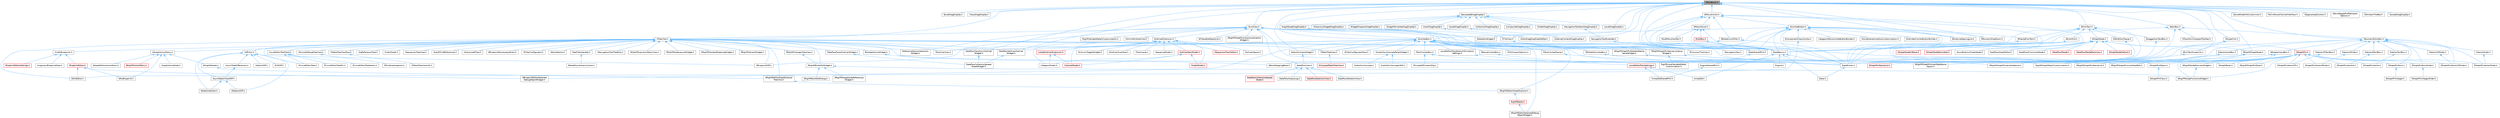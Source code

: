 digraph "STextBlock.h"
{
 // INTERACTIVE_SVG=YES
 // LATEX_PDF_SIZE
  bgcolor="transparent";
  edge [fontname=Helvetica,fontsize=10,labelfontname=Helvetica,labelfontsize=10];
  node [fontname=Helvetica,fontsize=10,shape=box,height=0.2,width=0.4];
  Node1 [id="Node000001",label="STextBlock.h",height=0.2,width=0.4,color="gray40", fillcolor="grey60", style="filled", fontcolor="black",tooltip=" "];
  Node1 -> Node2 [id="edge1_Node000001_Node000002",dir="back",color="steelblue1",style="solid",tooltip=" "];
  Node2 [id="Node000002",label="BoneDragDropOp.h",height=0.2,width=0.4,color="grey40", fillcolor="white", style="filled",URL="$d9/dba/BoneDragDropOp_8h.html",tooltip=" "];
  Node1 -> Node3 [id="edge2_Node000001_Node000003",dir="back",color="steelblue1",style="solid",tooltip=" "];
  Node3 [id="Node000003",label="ClassDragDropOp.h",height=0.2,width=0.4,color="grey40", fillcolor="white", style="filled",URL="$d5/d37/ClassDragDropOp_8h.html",tooltip=" "];
  Node1 -> Node4 [id="edge3_Node000001_Node000004",dir="back",color="steelblue1",style="solid",tooltip=" "];
  Node4 [id="Node000004",label="DataflowTransformOutliner\lWidget.h",height=0.2,width=0.4,color="grey40", fillcolor="white", style="filled",URL="$d8/df9/DataflowTransformOutlinerWidget_8h.html",tooltip=" "];
  Node4 -> Node5 [id="edge4_Node000004_Node000005",dir="back",color="steelblue1",style="solid",tooltip=" "];
  Node5 [id="Node000005",label="DataflowCollectionSpread\lSheetWidget.h",height=0.2,width=0.4,color="grey40", fillcolor="white", style="filled",URL="$da/da3/DataflowCollectionSpreadSheetWidget_8h.html",tooltip=" "];
  Node1 -> Node6 [id="edge5_Node000001_Node000006",dir="back",color="steelblue1",style="solid",tooltip=" "];
  Node6 [id="Node000006",label="DataflowVerticesOutliner\lWidget.h",height=0.2,width=0.4,color="grey40", fillcolor="white", style="filled",URL="$dd/deb/DataflowVerticesOutlinerWidget_8h.html",tooltip=" "];
  Node6 -> Node5 [id="edge6_Node000006_Node000005",dir="back",color="steelblue1",style="solid",tooltip=" "];
  Node1 -> Node7 [id="edge7_Node000001_Node000007",dir="back",color="steelblue1",style="solid",tooltip=" "];
  Node7 [id="Node000007",label="DecoratedDragDropOp.h",height=0.2,width=0.4,color="grey40", fillcolor="white", style="filled",URL="$d6/d6a/DecoratedDragDropOp_8h.html",tooltip=" "];
  Node7 -> Node8 [id="edge8_Node000007_Node000008",dir="back",color="steelblue1",style="solid",tooltip=" "];
  Node8 [id="Node000008",label="ActorDragDropOp.h",height=0.2,width=0.4,color="grey40", fillcolor="white", style="filled",URL="$dd/d1a/ActorDragDropOp_8h.html",tooltip=" "];
  Node8 -> Node9 [id="edge9_Node000008_Node000009",dir="back",color="steelblue1",style="solid",tooltip=" "];
  Node9 [id="Node000009",label="ActorDragDropGraphEdOp.h",height=0.2,width=0.4,color="grey40", fillcolor="white", style="filled",URL="$d0/d9b/ActorDragDropGraphEdOp_8h.html",tooltip=" "];
  Node7 -> Node10 [id="edge10_Node000007_Node000010",dir="back",color="steelblue1",style="solid",tooltip=" "];
  Node10 [id="Node000010",label="AssetDragDropOp.h",height=0.2,width=0.4,color="grey40", fillcolor="white", style="filled",URL="$df/dda/AssetDragDropOp_8h.html",tooltip=" "];
  Node10 -> Node11 [id="edge11_Node000010_Node000011",dir="back",color="steelblue1",style="solid",tooltip=" "];
  Node11 [id="Node000011",label="ExternalContentDragDropOp.h",height=0.2,width=0.4,color="grey40", fillcolor="white", style="filled",URL="$d8/de9/ExternalContentDragDropOp_8h.html",tooltip=" "];
  Node7 -> Node12 [id="edge12_Node000007_Node000012",dir="back",color="steelblue1",style="solid",tooltip=" "];
  Node12 [id="Node000012",label="CollectionDragDropOp.h",height=0.2,width=0.4,color="grey40", fillcolor="white", style="filled",URL="$d6/d23/CollectionDragDropOp_8h.html",tooltip=" "];
  Node7 -> Node13 [id="edge13_Node000007_Node000013",dir="back",color="steelblue1",style="solid",tooltip=" "];
  Node13 [id="Node000013",label="CompositeDragDropOp.h",height=0.2,width=0.4,color="grey40", fillcolor="white", style="filled",URL="$dd/d84/CompositeDragDropOp_8h.html",tooltip=" "];
  Node7 -> Node14 [id="edge14_Node000007_Node000014",dir="back",color="steelblue1",style="solid",tooltip=" "];
  Node14 [id="Node000014",label="FolderDragDropOp.h",height=0.2,width=0.4,color="grey40", fillcolor="white", style="filled",URL="$d9/d22/FolderDragDropOp_8h.html",tooltip=" "];
  Node7 -> Node15 [id="edge15_Node000007_Node000015",dir="back",color="steelblue1",style="solid",tooltip=" "];
  Node15 [id="Node000015",label="GraphNodeDragDropOp.h",height=0.2,width=0.4,color="grey40", fillcolor="white", style="filled",URL="$d3/dbf/GraphNodeDragDropOp_8h.html",tooltip=" "];
  Node15 -> Node16 [id="edge16_Node000015_Node000016",dir="back",color="steelblue1",style="solid",tooltip=" "];
  Node16 [id="Node000016",label="SRigVMEditorGraphExplorer.h",height=0.2,width=0.4,color="grey40", fillcolor="white", style="filled",URL="$db/d11/SRigVMEditorGraphExplorer_8h.html",tooltip=" "];
  Node16 -> Node17 [id="edge17_Node000016_Node000017",dir="back",color="steelblue1",style="solid",tooltip=" "];
  Node17 [id="Node000017",label="RigVMEditor.h",height=0.2,width=0.4,color="red", fillcolor="#FFF0F0", style="filled",URL="$d3/d13/RigVMEditor_8h.html",tooltip=" "];
  Node17 -> Node21 [id="edge18_Node000017_Node000021",dir="back",color="steelblue1",style="solid",tooltip=" "];
  Node21 [id="Node000021",label="SRigVMEditorSelectedDebug\lObjectWidget.h",height=0.2,width=0.4,color="grey40", fillcolor="white", style="filled",URL="$d9/dcd/SRigVMEditorSelectedDebugObjectWidget_8h.html",tooltip=" "];
  Node7 -> Node22 [id="edge19_Node000007_Node000022",dir="back",color="steelblue1",style="solid",tooltip=" "];
  Node22 [id="Node000022",label="HierarchyWidgetDragDropOp.h",height=0.2,width=0.4,color="grey40", fillcolor="white", style="filled",URL="$dd/dee/HierarchyWidgetDragDropOp_8h.html",tooltip=" "];
  Node7 -> Node23 [id="edge20_Node000007_Node000023",dir="back",color="steelblue1",style="solid",tooltip=" "];
  Node23 [id="Node000023",label="LevelDragDropOp.h",height=0.2,width=0.4,color="grey40", fillcolor="white", style="filled",URL="$dc/da5/LevelDragDropOp_8h.html",tooltip=" "];
  Node7 -> Node24 [id="edge21_Node000007_Node000024",dir="back",color="steelblue1",style="solid",tooltip=" "];
  Node24 [id="Node000024",label="NavigationToolItemDragDropOp.h",height=0.2,width=0.4,color="grey40", fillcolor="white", style="filled",URL="$d5/ddf/NavigationToolItemDragDropOp_8h.html",tooltip=" "];
  Node24 -> Node25 [id="edge22_Node000024_Node000025",dir="back",color="steelblue1",style="solid",tooltip=" "];
  Node25 [id="Node000025",label="NavigationToolExtender.h",height=0.2,width=0.4,color="grey40", fillcolor="white", style="filled",URL="$d6/dbe/NavigationToolExtender_8h.html",tooltip=" "];
  Node25 -> Node26 [id="edge23_Node000025_Node000026",dir="back",color="steelblue1",style="solid",tooltip=" "];
  Node26 [id="Node000026",label="INavigationTool.h",height=0.2,width=0.4,color="grey40", fillcolor="white", style="filled",URL="$df/d66/INavigationTool_8h.html",tooltip=" "];
  Node7 -> Node27 [id="edge24_Node000007_Node000027",dir="back",color="steelblue1",style="solid",tooltip=" "];
  Node27 [id="Node000027",label="WidgetPropertyDragDropOp.h",height=0.2,width=0.4,color="grey40", fillcolor="white", style="filled",URL="$dc/d6e/WidgetPropertyDragDropOp_8h.html",tooltip=" "];
  Node7 -> Node28 [id="edge25_Node000007_Node000028",dir="back",color="steelblue1",style="solid",tooltip=" "];
  Node28 [id="Node000028",label="WidgetTemplateDragDropOp.h",height=0.2,width=0.4,color="grey40", fillcolor="white", style="filled",URL="$dc/d8f/WidgetTemplateDragDropOp_8h.html",tooltip=" "];
  Node1 -> Node29 [id="edge26_Node000001_Node000029",dir="back",color="steelblue1",style="solid",tooltip=" "];
  Node29 [id="Node000029",label="GameModeInfoCustomizer.h",height=0.2,width=0.4,color="grey40", fillcolor="white", style="filled",URL="$d5/df3/GameModeInfoCustomizer_8h.html",tooltip=" "];
  Node1 -> Node23 [id="edge27_Node000001_Node000023",dir="back",color="steelblue1",style="solid",tooltip=" "];
  Node1 -> Node30 [id="edge28_Node000001_Node000030",dir="back",color="steelblue1",style="solid",tooltip=" "];
  Node30 [id="Node000030",label="PerlinNoiseChannelInterface.h",height=0.2,width=0.4,color="grey40", fillcolor="white", style="filled",URL="$d5/dc1/PerlinNoiseChannelInterface_8h.html",tooltip=" "];
  Node1 -> Node31 [id="edge29_Node000001_Node000031",dir="back",color="steelblue1",style="solid",tooltip=" "];
  Node31 [id="Node000031",label="SComboBox.h",height=0.2,width=0.4,color="grey40", fillcolor="white", style="filled",URL="$d2/dd5/SComboBox_8h.html",tooltip=" "];
  Node31 -> Node4 [id="edge30_Node000031_Node000004",dir="back",color="steelblue1",style="solid",tooltip=" "];
  Node31 -> Node6 [id="edge31_Node000031_Node000006",dir="back",color="steelblue1",style="solid",tooltip=" "];
  Node31 -> Node32 [id="edge32_Node000031_Node000032",dir="back",color="steelblue1",style="solid",tooltip=" "];
  Node32 [id="Node000032",label="LevelEditorPlayNetworkEmulation\lSettings.h",height=0.2,width=0.4,color="grey40", fillcolor="white", style="filled",URL="$d4/d35/LevelEditorPlayNetworkEmulationSettings_8h.html",tooltip=" "];
  Node32 -> Node33 [id="edge33_Node000032_Node000033",dir="back",color="steelblue1",style="solid",tooltip=" "];
  Node33 [id="Node000033",label="LevelEditorPlaySettings.h",height=0.2,width=0.4,color="red", fillcolor="#FFF0F0", style="filled",URL="$d4/d3b/LevelEditorPlaySettings_8h.html",tooltip=" "];
  Node33 -> Node35 [id="edge34_Node000033_Node000035",dir="back",color="steelblue1",style="solid",tooltip=" "];
  Node35 [id="Node000035",label="UnrealEd.h",height=0.2,width=0.4,color="grey40", fillcolor="white", style="filled",URL="$d2/d5f/UnrealEd_8h.html",tooltip=" "];
  Node33 -> Node36 [id="edge35_Node000033_Node000036",dir="back",color="steelblue1",style="solid",tooltip=" "];
  Node36 [id="Node000036",label="UnrealEdSharedPCH.h",height=0.2,width=0.4,color="grey40", fillcolor="white", style="filled",URL="$d1/de6/UnrealEdSharedPCH_8h.html",tooltip=" "];
  Node31 -> Node37 [id="edge36_Node000031_Node000037",dir="back",color="steelblue1",style="solid",tooltip=" "];
  Node37 [id="Node000037",label="SAudioOscilloscopePanelWidget.h",height=0.2,width=0.4,color="grey40", fillcolor="white", style="filled",URL="$db/d7e/SAudioOscilloscopePanelWidget_8h.html",tooltip=" "];
  Node37 -> Node38 [id="edge37_Node000037_Node000038",dir="back",color="steelblue1",style="solid",tooltip=" "];
  Node38 [id="Node000038",label="AudioOscilloscope.h",height=0.2,width=0.4,color="grey40", fillcolor="white", style="filled",URL="$d5/d81/AudioOscilloscope_8h.html",tooltip=" "];
  Node37 -> Node39 [id="edge38_Node000037_Node000039",dir="back",color="steelblue1",style="solid",tooltip=" "];
  Node39 [id="Node000039",label="AudioOscilloscopeUMG.h",height=0.2,width=0.4,color="grey40", fillcolor="white", style="filled",URL="$df/de7/AudioOscilloscopeUMG_8h.html",tooltip=" "];
  Node31 -> Node40 [id="edge39_Node000031_Node000040",dir="back",color="steelblue1",style="solid",tooltip=" "];
  Node40 [id="Node000040",label="SBlueprintEditorSelected\lDebugObjectWidget.h",height=0.2,width=0.4,color="grey40", fillcolor="white", style="filled",URL="$de/d6c/SBlueprintEditorSelectedDebugObjectWidget_8h.html",tooltip=" "];
  Node31 -> Node41 [id="edge40_Node000031_Node000041",dir="back",color="steelblue1",style="solid",tooltip=" "];
  Node41 [id="Node000041",label="SCSVImportOptions.h",height=0.2,width=0.4,color="grey40", fillcolor="white", style="filled",URL="$d7/dfe/SCSVImportOptions_8h.html",tooltip=" "];
  Node31 -> Node42 [id="edge41_Node000031_Node000042",dir="back",color="steelblue1",style="solid",tooltip=" "];
  Node42 [id="Node000042",label="SEditableComboBox.h",height=0.2,width=0.4,color="grey40", fillcolor="white", style="filled",URL="$d0/d8c/SEditableComboBox_8h.html",tooltip=" "];
  Node42 -> Node43 [id="edge42_Node000042_Node000043",dir="back",color="steelblue1",style="solid",tooltip=" "];
  Node43 [id="Node000043",label="SlateExtras.h",height=0.2,width=0.4,color="grey40", fillcolor="white", style="filled",URL="$d8/dec/SlateExtras_8h.html",tooltip=" "];
  Node43 -> Node44 [id="edge43_Node000043_Node000044",dir="back",color="steelblue1",style="solid",tooltip=" "];
  Node44 [id="Node000044",label="Slate.h",height=0.2,width=0.4,color="grey40", fillcolor="white", style="filled",URL="$d2/dc0/Slate_8h.html",tooltip=" "];
  Node31 -> Node45 [id="edge44_Node000031_Node000045",dir="back",color="steelblue1",style="solid",tooltip=" "];
  Node45 [id="Node000045",label="SFilterConfiguratorRow.h",height=0.2,width=0.4,color="grey40", fillcolor="white", style="filled",URL="$d2/d18/SFilterConfiguratorRow_8h.html",tooltip=" "];
  Node31 -> Node46 [id="edge45_Node000031_Node000046",dir="back",color="steelblue1",style="solid",tooltip=" "];
  Node46 [id="Node000046",label="SNameComboBox.h",height=0.2,width=0.4,color="grey40", fillcolor="white", style="filled",URL="$d8/d4b/SNameComboBox_8h.html",tooltip=" "];
  Node46 -> Node47 [id="edge46_Node000046_Node000047",dir="back",color="steelblue1",style="solid",tooltip=" "];
  Node47 [id="Node000047",label="SGraphPinNameList.h",height=0.2,width=0.4,color="red", fillcolor="#FFF0F0", style="filled",URL="$d4/d09/SGraphPinNameList_8h.html",tooltip=" "];
  Node31 -> Node21 [id="edge47_Node000031_Node000021",dir="back",color="steelblue1",style="solid",tooltip=" "];
  Node31 -> Node49 [id="edge48_Node000031_Node000049",dir="back",color="steelblue1",style="solid",tooltip=" "];
  Node49 [id="Node000049",label="SRigVMGraphPinEditableName\lValueWidget.h",height=0.2,width=0.4,color="grey40", fillcolor="white", style="filled",URL="$da/d0c/SRigVMGraphPinEditableNameValueWidget_8h.html",tooltip=" "];
  Node49 -> Node50 [id="edge49_Node000049_Node000050",dir="back",color="steelblue1",style="solid",tooltip=" "];
  Node50 [id="Node000050",label="SRigVMGraphPinUserDataName\lSpace.h",height=0.2,width=0.4,color="grey40", fillcolor="white", style="filled",URL="$d7/dfd/SRigVMGraphPinUserDataNameSpace_8h.html",tooltip=" "];
  Node49 -> Node51 [id="edge50_Node000049_Node000051",dir="back",color="steelblue1",style="solid",tooltip=" "];
  Node51 [id="Node000051",label="SRigVMGraphPinVariableName.h",height=0.2,width=0.4,color="grey40", fillcolor="white", style="filled",URL="$d0/da1/SRigVMGraphPinVariableName_8h.html",tooltip=" "];
  Node31 -> Node52 [id="edge51_Node000031_Node000052",dir="back",color="steelblue1",style="solid",tooltip=" "];
  Node52 [id="Node000052",label="SRigVMGraphPinNameListValue\lWidget.h",height=0.2,width=0.4,color="grey40", fillcolor="white", style="filled",URL="$dc/dac/SRigVMGraphPinNameListValueWidget_8h.html",tooltip=" "];
  Node52 -> Node19 [id="edge52_Node000052_Node000019",dir="back",color="steelblue1",style="solid",tooltip=" "];
  Node19 [id="Node000019",label="RigVMGraphDetailCustomization.h",height=0.2,width=0.4,color="grey40", fillcolor="white", style="filled",URL="$da/d8c/RigVMGraphDetailCustomization_8h.html",tooltip=" "];
  Node52 -> Node53 [id="edge53_Node000052_Node000053",dir="back",color="steelblue1",style="solid",tooltip=" "];
  Node53 [id="Node000053",label="RigVMLocalVariableDetail\lCustomization.h",height=0.2,width=0.4,color="grey40", fillcolor="white", style="filled",URL="$de/de8/RigVMLocalVariableDetailCustomization_8h.html",tooltip=" "];
  Node52 -> Node54 [id="edge54_Node000052_Node000054",dir="back",color="steelblue1",style="solid",tooltip=" "];
  Node54 [id="Node000054",label="SRigVMGraphPinNameList.h",height=0.2,width=0.4,color="grey40", fillcolor="white", style="filled",URL="$d7/dfc/SRigVMGraphPinNameList_8h.html",tooltip=" "];
  Node31 -> Node55 [id="edge55_Node000031_Node000055",dir="back",color="steelblue1",style="solid",tooltip=" "];
  Node55 [id="Node000055",label="STableTreeView.h",height=0.2,width=0.4,color="grey40", fillcolor="white", style="filled",URL="$dd/d46/STableTreeView_8h.html",tooltip=" "];
  Node55 -> Node56 [id="edge56_Node000055_Node000056",dir="back",color="steelblue1",style="solid",tooltip=" "];
  Node56 [id="Node000056",label="SUntypedTableTreeView.h",height=0.2,width=0.4,color="red", fillcolor="#FFF0F0", style="filled",URL="$da/dc1/SUntypedTableTreeView_8h.html",tooltip=" "];
  Node31 -> Node58 [id="edge57_Node000031_Node000058",dir="back",color="steelblue1",style="solid",tooltip=" "];
  Node58 [id="Node000058",label="STextComboBox.h",height=0.2,width=0.4,color="grey40", fillcolor="white", style="filled",URL="$d6/d14/STextComboBox_8h.html",tooltip=" "];
  Node58 -> Node59 [id="edge58_Node000058_Node000059",dir="back",color="steelblue1",style="solid",tooltip=" "];
  Node59 [id="Node000059",label="SFixupSelfContextDlg.h",height=0.2,width=0.4,color="grey40", fillcolor="white", style="filled",URL="$d5/da4/SFixupSelfContextDlg_8h.html",tooltip=" "];
  Node58 -> Node43 [id="edge59_Node000058_Node000043",dir="back",color="steelblue1",style="solid",tooltip=" "];
  Node31 -> Node60 [id="edge60_Node000031_Node000060",dir="back",color="steelblue1",style="solid",tooltip=" "];
  Node60 [id="Node000060",label="STextComboPopup.h",height=0.2,width=0.4,color="grey40", fillcolor="white", style="filled",URL="$d1/d76/STextComboPopup_8h.html",tooltip=" "];
  Node60 -> Node43 [id="edge61_Node000060_Node000043",dir="back",color="steelblue1",style="solid",tooltip=" "];
  Node31 -> Node61 [id="edge62_Node000031_Node000061",dir="back",color="steelblue1",style="solid",tooltip=" "];
  Node61 [id="Node000061",label="SelectionViewWidget.h",height=0.2,width=0.4,color="grey40", fillcolor="white", style="filled",URL="$dc/db5/SelectionViewWidget_8h.html",tooltip=" "];
  Node61 -> Node62 [id="edge63_Node000061_Node000062",dir="back",color="steelblue1",style="solid",tooltip=" "];
  Node62 [id="Node000062",label="DataflowView.h",height=0.2,width=0.4,color="grey40", fillcolor="white", style="filled",URL="$d4/d2e/DataflowView_8h.html",tooltip=" "];
  Node62 -> Node63 [id="edge64_Node000062_Node000063",dir="back",color="steelblue1",style="solid",tooltip=" "];
  Node63 [id="Node000063",label="DataflowCollectionSpread\lSheet.h",height=0.2,width=0.4,color="red", fillcolor="#FFF0F0", style="filled",URL="$da/da7/DataflowCollectionSpreadSheet_8h.html",tooltip=" "];
  Node62 -> Node65 [id="edge65_Node000062_Node000065",dir="back",color="steelblue1",style="solid",tooltip=" "];
  Node65 [id="Node000065",label="DataflowOutputLog.h",height=0.2,width=0.4,color="grey40", fillcolor="white", style="filled",URL="$df/d1e/DataflowOutputLog_8h.html",tooltip=" "];
  Node62 -> Node66 [id="edge66_Node000062_Node000066",dir="back",color="steelblue1",style="solid",tooltip=" "];
  Node66 [id="Node000066",label="DataflowSelectionView.h",height=0.2,width=0.4,color="red", fillcolor="#FFF0F0", style="filled",URL="$d6/d34/DataflowSelectionView_8h.html",tooltip=" "];
  Node62 -> Node67 [id="edge67_Node000062_Node000067",dir="back",color="steelblue1",style="solid",tooltip=" "];
  Node67 [id="Node000067",label="DataflowSkeletonView.h",height=0.2,width=0.4,color="grey40", fillcolor="white", style="filled",URL="$d7/df7/DataflowSkeletonView_8h.html",tooltip=" "];
  Node31 -> Node68 [id="edge68_Node000031_Node000068",dir="back",color="steelblue1",style="solid",tooltip=" "];
  Node68 [id="Node000068",label="SlateBasics.h",height=0.2,width=0.4,color="grey40", fillcolor="white", style="filled",URL="$da/d2f/SlateBasics_8h.html",tooltip=" "];
  Node68 -> Node69 [id="edge69_Node000068_Node000069",dir="back",color="steelblue1",style="solid",tooltip=" "];
  Node69 [id="Node000069",label="Engine.h",height=0.2,width=0.4,color="grey40", fillcolor="white", style="filled",URL="$d1/d34/Public_2Engine_8h.html",tooltip=" "];
  Node68 -> Node44 [id="edge70_Node000068_Node000044",dir="back",color="steelblue1",style="solid",tooltip=" "];
  Node68 -> Node43 [id="edge71_Node000068_Node000043",dir="back",color="steelblue1",style="solid",tooltip=" "];
  Node68 -> Node35 [id="edge72_Node000068_Node000035",dir="back",color="steelblue1",style="solid",tooltip=" "];
  Node31 -> Node43 [id="edge73_Node000031_Node000043",dir="back",color="steelblue1",style="solid",tooltip=" "];
  Node31 -> Node70 [id="edge74_Node000031_Node000070",dir="back",color="steelblue1",style="solid",tooltip=" "];
  Node70 [id="Node000070",label="SlateSharedPCH.h",height=0.2,width=0.4,color="grey40", fillcolor="white", style="filled",URL="$d1/dfc/SlateSharedPCH_8h.html",tooltip=" "];
  Node70 -> Node71 [id="edge75_Node000070_Node000071",dir="back",color="steelblue1",style="solid",tooltip=" "];
  Node71 [id="Node000071",label="EngineSharedPCH.h",height=0.2,width=0.4,color="grey40", fillcolor="white", style="filled",URL="$dc/dbb/EngineSharedPCH_8h.html",tooltip=" "];
  Node71 -> Node36 [id="edge76_Node000071_Node000036",dir="back",color="steelblue1",style="solid",tooltip=" "];
  Node1 -> Node72 [id="edge77_Node000001_Node000072",dir="back",color="steelblue1",style="solid",tooltip=" "];
  Node72 [id="Node000072",label="SErrorText.h",height=0.2,width=0.4,color="grey40", fillcolor="white", style="filled",URL="$d7/d9a/SErrorText_8h.html",tooltip=" "];
  Node72 -> Node73 [id="edge78_Node000072_Node000073",dir="back",color="steelblue1",style="solid",tooltip=" "];
  Node73 [id="Node000073",label="SErrorHint.h",height=0.2,width=0.4,color="grey40", fillcolor="white", style="filled",URL="$d9/d4d/SErrorHint_8h.html",tooltip=" "];
  Node73 -> Node68 [id="edge79_Node000073_Node000068",dir="back",color="steelblue1",style="solid",tooltip=" "];
  Node73 -> Node43 [id="edge80_Node000073_Node000043",dir="back",color="steelblue1",style="solid",tooltip=" "];
  Node72 -> Node74 [id="edge81_Node000072_Node000074",dir="back",color="steelblue1",style="solid",tooltip=" "];
  Node74 [id="Node000074",label="SGraphNode.h",height=0.2,width=0.4,color="grey40", fillcolor="white", style="filled",URL="$d2/d30/SGraphNode_8h.html",tooltip=" "];
  Node74 -> Node75 [id="edge82_Node000074_Node000075",dir="back",color="steelblue1",style="solid",tooltip=" "];
  Node75 [id="Node000075",label="DataflowGraphEditor.h",height=0.2,width=0.4,color="grey40", fillcolor="white", style="filled",URL="$d4/dfa/DataflowGraphEditor_8h.html",tooltip=" "];
  Node74 -> Node76 [id="edge83_Node000074_Node000076",dir="back",color="steelblue1",style="solid",tooltip=" "];
  Node76 [id="Node000076",label="DataflowSCommentNode.h",height=0.2,width=0.4,color="grey40", fillcolor="white", style="filled",URL="$de/dd7/DataflowSCommentNode_8h.html",tooltip=" "];
  Node74 -> Node77 [id="edge84_Node000074_Node000077",dir="back",color="steelblue1",style="solid",tooltip=" "];
  Node77 [id="Node000077",label="DataflowSNode.h",height=0.2,width=0.4,color="red", fillcolor="#FFF0F0", style="filled",URL="$d8/d5a/DataflowSNode_8h.html",tooltip=" "];
  Node74 -> Node79 [id="edge85_Node000074_Node000079",dir="back",color="steelblue1",style="solid",tooltip=" "];
  Node79 [id="Node000079",label="DataflowSNodeFactories.h",height=0.2,width=0.4,color="red", fillcolor="#FFF0F0", style="filled",URL="$dc/d28/DataflowSNodeFactories_8h.html",tooltip=" "];
  Node74 -> Node80 [id="edge86_Node000074_Node000080",dir="back",color="steelblue1",style="solid",tooltip=" "];
  Node80 [id="Node000080",label="SGraphNodeDefault.h",height=0.2,width=0.4,color="red", fillcolor="#FFF0F0", style="filled",URL="$de/daa/SGraphNodeDefault_8h.html",tooltip=" "];
  Node74 -> Node83 [id="edge87_Node000074_Node000083",dir="back",color="steelblue1",style="solid",tooltip=" "];
  Node83 [id="Node000083",label="SGraphNodeK2Base.h",height=0.2,width=0.4,color="red", fillcolor="#FFF0F0", style="filled",URL="$de/d4a/SGraphNodeK2Base_8h.html",tooltip=" "];
  Node74 -> Node88 [id="edge88_Node000074_Node000088",dir="back",color="steelblue1",style="solid",tooltip=" "];
  Node88 [id="Node000088",label="SGraphNodeResizable.h",height=0.2,width=0.4,color="red", fillcolor="#FFF0F0", style="filled",URL="$da/d09/SGraphNodeResizable_8h.html",tooltip=" "];
  Node74 -> Node92 [id="edge89_Node000074_Node000092",dir="back",color="steelblue1",style="solid",tooltip=" "];
  Node92 [id="Node000092",label="SGraphPanel.h",height=0.2,width=0.4,color="grey40", fillcolor="white", style="filled",URL="$d2/dcf/SGraphPanel_8h.html",tooltip=" "];
  Node74 -> Node93 [id="edge90_Node000074_Node000093",dir="back",color="steelblue1",style="solid",tooltip=" "];
  Node93 [id="Node000093",label="SGraphPin.h",height=0.2,width=0.4,color="red", fillcolor="#FFF0F0", style="filled",URL="$d1/dd1/SGraphPin_8h.html",tooltip=" "];
  Node93 -> Node19 [id="edge91_Node000093_Node000019",dir="back",color="steelblue1",style="solid",tooltip=" "];
  Node93 -> Node92 [id="edge92_Node000093_Node000092",dir="back",color="steelblue1",style="solid",tooltip=" "];
  Node93 -> Node47 [id="edge93_Node000093_Node000047",dir="back",color="steelblue1",style="solid",tooltip=" "];
  Node93 -> Node105 [id="edge94_Node000093_Node000105",dir="back",color="steelblue1",style="solid",tooltip=" "];
  Node105 [id="Node000105",label="SGraphPinNum.h",height=0.2,width=0.4,color="grey40", fillcolor="white", style="filled",URL="$d7/da4/SGraphPinNum_8h.html",tooltip=" "];
  Node105 -> Node106 [id="edge95_Node000105_Node000106",dir="back",color="steelblue1",style="solid",tooltip=" "];
  Node106 [id="Node000106",label="SGraphPinInteger.h",height=0.2,width=0.4,color="grey40", fillcolor="white", style="filled",URL="$df/d54/SGraphPinInteger_8h.html",tooltip=" "];
  Node93 -> Node107 [id="edge96_Node000093_Node000107",dir="back",color="steelblue1",style="solid",tooltip=" "];
  Node107 [id="Node000107",label="SGraphPinNumSlider.h",height=0.2,width=0.4,color="grey40", fillcolor="white", style="filled",URL="$d5/d00/SGraphPinNumSlider_8h.html",tooltip=" "];
  Node107 -> Node108 [id="edge97_Node000107_Node000108",dir="back",color="steelblue1",style="solid",tooltip=" "];
  Node108 [id="Node000108",label="SGraphPinIntegerSlider.h",height=0.2,width=0.4,color="grey40", fillcolor="white", style="filled",URL="$da/d60/SGraphPinIntegerSlider_8h.html",tooltip=" "];
  Node93 -> Node109 [id="edge98_Node000093_Node000109",dir="back",color="steelblue1",style="solid",tooltip=" "];
  Node109 [id="Node000109",label="SGraphPinObject.h",height=0.2,width=0.4,color="grey40", fillcolor="white", style="filled",URL="$da/dd6/SGraphPinObject_8h.html",tooltip=" "];
  Node109 -> Node110 [id="edge99_Node000109_Node000110",dir="back",color="steelblue1",style="solid",tooltip=" "];
  Node110 [id="Node000110",label="SGraphPinClass.h",height=0.2,width=0.4,color="grey40", fillcolor="white", style="filled",URL="$df/d8d/SGraphPinClass_8h.html",tooltip=" "];
  Node93 -> Node113 [id="edge100_Node000093_Node000113",dir="back",color="steelblue1",style="solid",tooltip=" "];
  Node113 [id="Node000113",label="SGraphPinVector.h",height=0.2,width=0.4,color="grey40", fillcolor="white", style="filled",URL="$d8/de7/SGraphPinVector_8h.html",tooltip=" "];
  Node93 -> Node114 [id="edge101_Node000093_Node000114",dir="back",color="steelblue1",style="solid",tooltip=" "];
  Node114 [id="Node000114",label="SGraphPinVector2D.h",height=0.2,width=0.4,color="grey40", fillcolor="white", style="filled",URL="$d7/d67/SGraphPinVector2D_8h.html",tooltip=" "];
  Node93 -> Node115 [id="edge102_Node000093_Node000115",dir="back",color="steelblue1",style="solid",tooltip=" "];
  Node115 [id="Node000115",label="SGraphPinVector2DSlider.h",height=0.2,width=0.4,color="grey40", fillcolor="white", style="filled",URL="$d7/d05/SGraphPinVector2DSlider_8h.html",tooltip=" "];
  Node93 -> Node116 [id="edge103_Node000093_Node000116",dir="back",color="steelblue1",style="solid",tooltip=" "];
  Node116 [id="Node000116",label="SGraphPinVector4.h",height=0.2,width=0.4,color="grey40", fillcolor="white", style="filled",URL="$d4/d94/SGraphPinVector4_8h.html",tooltip=" "];
  Node93 -> Node117 [id="edge104_Node000093_Node000117",dir="back",color="steelblue1",style="solid",tooltip=" "];
  Node117 [id="Node000117",label="SGraphPinVector4Slider.h",height=0.2,width=0.4,color="grey40", fillcolor="white", style="filled",URL="$d9/db8/SGraphPinVector4Slider_8h.html",tooltip=" "];
  Node93 -> Node118 [id="edge105_Node000093_Node000118",dir="back",color="steelblue1",style="solid",tooltip=" "];
  Node118 [id="Node000118",label="SGraphPinVectorSlider.h",height=0.2,width=0.4,color="grey40", fillcolor="white", style="filled",URL="$dc/d38/SGraphPinVectorSlider_8h.html",tooltip=" "];
  Node93 -> Node54 [id="edge106_Node000093_Node000054",dir="back",color="steelblue1",style="solid",tooltip=" "];
  Node93 -> Node123 [id="edge107_Node000093_Node000123",dir="back",color="steelblue1",style="solid",tooltip=" "];
  Node123 [id="Node000123",label="SRigVMGraphPinQuat.h",height=0.2,width=0.4,color="grey40", fillcolor="white", style="filled",URL="$de/dda/SRigVMGraphPinQuat_8h.html",tooltip=" "];
  Node93 -> Node50 [id="edge108_Node000093_Node000050",dir="back",color="steelblue1",style="solid",tooltip=" "];
  Node93 -> Node124 [id="edge109_Node000093_Node000124",dir="back",color="steelblue1",style="solid",tooltip=" "];
  Node124 [id="Node000124",label="SRigVMGraphPinUserDataPath.h",height=0.2,width=0.4,color="grey40", fillcolor="white", style="filled",URL="$d5/d31/SRigVMGraphPinUserDataPath_8h.html",tooltip=" "];
  Node93 -> Node51 [id="edge110_Node000093_Node000051",dir="back",color="steelblue1",style="solid",tooltip=" "];
  Node93 -> Node126 [id="edge111_Node000093_Node000126",dir="back",color="steelblue1",style="solid",tooltip=" "];
  Node126 [id="Node000126",label="SRigVMSwapFunctionsWidget.h",height=0.2,width=0.4,color="grey40", fillcolor="white", style="filled",URL="$d0/da2/SRigVMSwapFunctionsWidget_8h.html",tooltip=" "];
  Node74 -> Node127 [id="edge112_Node000074_Node000127",dir="back",color="steelblue1",style="solid",tooltip=" "];
  Node127 [id="Node000127",label="SRigVMGraphNode.h",height=0.2,width=0.4,color="grey40", fillcolor="white", style="filled",URL="$d0/d1e/SRigVMGraphNode_8h.html",tooltip=" "];
  Node127 -> Node19 [id="edge113_Node000127_Node000019",dir="back",color="steelblue1",style="solid",tooltip=" "];
  Node127 -> Node128 [id="edge114_Node000127_Node000128",dir="back",color="steelblue1",style="solid",tooltip=" "];
  Node128 [id="Node000128",label="SRigVMNodePreviewWidget.h",height=0.2,width=0.4,color="grey40", fillcolor="white", style="filled",URL="$d5/d72/SRigVMNodePreviewWidget_8h.html",tooltip=" "];
  Node128 -> Node126 [id="edge115_Node000128_Node000126",dir="back",color="steelblue1",style="solid",tooltip=" "];
  Node127 -> Node126 [id="edge116_Node000127_Node000126",dir="back",color="steelblue1",style="solid",tooltip=" "];
  Node74 -> Node129 [id="edge117_Node000074_Node000129",dir="back",color="steelblue1",style="solid",tooltip=" "];
  Node129 [id="Node000129",label="SoundSubmixGraphNode.h",height=0.2,width=0.4,color="grey40", fillcolor="white", style="filled",URL="$d5/d09/SoundSubmixGraphNode_8h.html",tooltip=" "];
  Node72 -> Node130 [id="edge118_Node000072_Node000130",dir="back",color="steelblue1",style="solid",tooltip=" "];
  Node130 [id="Node000130",label="SPopUpErrorText.h",height=0.2,width=0.4,color="grey40", fillcolor="white", style="filled",URL="$d7/d15/SPopUpErrorText_8h.html",tooltip=" "];
  Node130 -> Node68 [id="edge119_Node000130_Node000068",dir="back",color="steelblue1",style="solid",tooltip=" "];
  Node130 -> Node43 [id="edge120_Node000130_Node000043",dir="back",color="steelblue1",style="solid",tooltip=" "];
  Node72 -> Node131 [id="edge121_Node000072_Node000131",dir="back",color="steelblue1",style="solid",tooltip=" "];
  Node131 [id="Node000131",label="SSuggestionTextBox.h",height=0.2,width=0.4,color="grey40", fillcolor="white", style="filled",URL="$d1/df9/SSuggestionTextBox_8h.html",tooltip=" "];
  Node131 -> Node43 [id="edge122_Node000131_Node000043",dir="back",color="steelblue1",style="solid",tooltip=" "];
  Node72 -> Node132 [id="edge123_Node000072_Node000132",dir="back",color="steelblue1",style="solid",tooltip=" "];
  Node132 [id="Node000132",label="STextEntryPopup.h",height=0.2,width=0.4,color="grey40", fillcolor="white", style="filled",URL="$d6/d4f/STextEntryPopup_8h.html",tooltip=" "];
  Node132 -> Node43 [id="edge124_Node000132_Node000043",dir="back",color="steelblue1",style="solid",tooltip=" "];
  Node72 -> Node68 [id="edge125_Node000072_Node000068",dir="back",color="steelblue1",style="solid",tooltip=" "];
  Node72 -> Node43 [id="edge126_Node000072_Node000043",dir="back",color="steelblue1",style="solid",tooltip=" "];
  Node72 -> Node70 [id="edge127_Node000072_Node000070",dir="back",color="steelblue1",style="solid",tooltip=" "];
  Node1 -> Node133 [id="edge128_Node000001_Node000133",dir="back",color="steelblue1",style="solid",tooltip=" "];
  Node133 [id="Node000133",label="SGridLineSpacingList.h",height=0.2,width=0.4,color="grey40", fillcolor="white", style="filled",URL="$db/d48/SGridLineSpacingList_8h.html",tooltip=" "];
  Node1 -> Node134 [id="edge129_Node000001_Node000134",dir="back",color="steelblue1",style="solid",tooltip=" "];
  Node134 [id="Node000134",label="SHyperlink.h",height=0.2,width=0.4,color="grey40", fillcolor="white", style="filled",URL="$d3/d8c/SHyperlink_8h.html",tooltip=" "];
  Node134 -> Node135 [id="edge130_Node000134_Node000135",dir="back",color="steelblue1",style="solid",tooltip=" "];
  Node135 [id="Node000135",label="SRichTextHyperlink.h",height=0.2,width=0.4,color="grey40", fillcolor="white", style="filled",URL="$da/d06/SRichTextHyperlink_8h.html",tooltip=" "];
  Node135 -> Node43 [id="edge131_Node000135_Node000043",dir="back",color="steelblue1",style="solid",tooltip=" "];
  Node134 -> Node43 [id="edge132_Node000134_Node000043",dir="back",color="steelblue1",style="solid",tooltip=" "];
  Node1 -> Node136 [id="edge133_Node000001_Node000136",dir="back",color="steelblue1",style="solid",tooltip=" "];
  Node136 [id="Node000136",label="SListView.h",height=0.2,width=0.4,color="grey40", fillcolor="white", style="filled",URL="$db/db5/SListView_8h.html",tooltip=" "];
  Node136 -> Node62 [id="edge134_Node000136_Node000062",dir="back",color="steelblue1",style="solid",tooltip=" "];
  Node136 -> Node137 [id="edge135_Node000136_Node000137",dir="back",color="steelblue1",style="solid",tooltip=" "];
  Node137 [id="Node000137",label="IOutlinerExtension.h",height=0.2,width=0.4,color="grey40", fillcolor="white", style="filled",URL="$db/d1a/IOutlinerExtension_8h.html",tooltip=" "];
  Node137 -> Node138 [id="edge136_Node000137_Node000138",dir="back",color="steelblue1",style="solid",tooltip=" "];
  Node138 [id="Node000138",label="CategoryModel.h",height=0.2,width=0.4,color="grey40", fillcolor="white", style="filled",URL="$db/dfe/CategoryModel_8h.html",tooltip=" "];
  Node137 -> Node139 [id="edge137_Node000137_Node000139",dir="back",color="steelblue1",style="solid",tooltip=" "];
  Node139 [id="Node000139",label="ChannelModel.h",height=0.2,width=0.4,color="red", fillcolor="#FFF0F0", style="filled",URL="$de/d30/ChannelModel_8h.html",tooltip=" "];
  Node137 -> Node141 [id="edge138_Node000137_Node000141",dir="back",color="steelblue1",style="solid",tooltip=" "];
  Node141 [id="Node000141",label="FolderModel.h",height=0.2,width=0.4,color="red", fillcolor="#FFF0F0", style="filled",URL="$d4/d1d/FolderModel_8h.html",tooltip=" "];
  Node137 -> Node143 [id="edge139_Node000137_Node000143",dir="back",color="steelblue1",style="solid",tooltip=" "];
  Node143 [id="Node000143",label="ISequencerTrackEditor.h",height=0.2,width=0.4,color="red", fillcolor="#FFF0F0", style="filled",URL="$df/dca/ISequencerTrackEditor_8h.html",tooltip=" "];
  Node137 -> Node174 [id="edge140_Node000137_Node000174",dir="back",color="steelblue1",style="solid",tooltip=" "];
  Node174 [id="Node000174",label="LinkedOutlinerExtension.h",height=0.2,width=0.4,color="red", fillcolor="#FFF0F0", style="filled",URL="$da/d0f/LinkedOutlinerExtension_8h.html",tooltip=" "];
  Node174 -> Node138 [id="edge141_Node000174_Node000138",dir="back",color="steelblue1",style="solid",tooltip=" "];
  Node174 -> Node139 [id="edge142_Node000174_Node000139",dir="back",color="steelblue1",style="solid",tooltip=" "];
  Node137 -> Node188 [id="edge143_Node000137_Node000188",dir="back",color="steelblue1",style="solid",tooltip=" "];
  Node188 [id="Node000188",label="OutlinerItemModel.h",height=0.2,width=0.4,color="red", fillcolor="#FFF0F0", style="filled",URL="$da/dbf/OutlinerItemModel_8h.html",tooltip=" "];
  Node188 -> Node138 [id="edge144_Node000188_Node000138",dir="back",color="steelblue1",style="solid",tooltip=" "];
  Node188 -> Node139 [id="edge145_Node000188_Node000139",dir="back",color="steelblue1",style="solid",tooltip=" "];
  Node188 -> Node141 [id="edge146_Node000188_Node000141",dir="back",color="steelblue1",style="solid",tooltip=" "];
  Node137 -> Node190 [id="edge147_Node000137_Node000190",dir="back",color="steelblue1",style="solid",tooltip=" "];
  Node190 [id="Node000190",label="OutlinerSpacer.h",height=0.2,width=0.4,color="grey40", fillcolor="white", style="filled",URL="$dd/d3e/OutlinerSpacer_8h.html",tooltip=" "];
  Node137 -> Node191 [id="edge148_Node000137_Node000191",dir="back",color="steelblue1",style="solid",tooltip=" "];
  Node191 [id="Node000191",label="SColumnToggleWidget.h",height=0.2,width=0.4,color="grey40", fillcolor="white", style="filled",URL="$de/d8d/SColumnToggleWidget_8h.html",tooltip=" "];
  Node137 -> Node192 [id="edge149_Node000137_Node000192",dir="back",color="steelblue1",style="solid",tooltip=" "];
  Node192 [id="Node000192",label="SOutlinerView.h",height=0.2,width=0.4,color="grey40", fillcolor="white", style="filled",URL="$d5/de1/SOutlinerView_8h.html",tooltip=" "];
  Node137 -> Node193 [id="edge150_Node000137_Node000193",dir="back",color="steelblue1",style="solid",tooltip=" "];
  Node193 [id="Node000193",label="SOutlinerViewRow.h",height=0.2,width=0.4,color="grey40", fillcolor="white", style="filled",URL="$db/de3/SOutlinerViewRow_8h.html",tooltip=" "];
  Node137 -> Node194 [id="edge151_Node000137_Node000194",dir="back",color="steelblue1",style="solid",tooltip=" "];
  Node194 [id="Node000194",label="STrackLane.h",height=0.2,width=0.4,color="grey40", fillcolor="white", style="filled",URL="$d2/d8f/STrackLane_8h.html",tooltip=" "];
  Node137 -> Node195 [id="edge152_Node000137_Node000195",dir="back",color="steelblue1",style="solid",tooltip=" "];
  Node195 [id="Node000195",label="SequenceModel.h",height=0.2,width=0.4,color="grey40", fillcolor="white", style="filled",URL="$d4/d28/SequenceModel_8h.html",tooltip=" "];
  Node136 -> Node196 [id="edge153_Node000136_Node000196",dir="back",color="steelblue1",style="solid",tooltip=" "];
  Node196 [id="Node000196",label="ReferenceSectionSelection\lWidget.h",height=0.2,width=0.4,color="grey40", fillcolor="white", style="filled",URL="$db/d75/ReferenceSectionSelectionWidget_8h.html",tooltip=" "];
  Node136 -> Node197 [id="edge154_Node000136_Node000197",dir="back",color="steelblue1",style="solid",tooltip=" "];
  Node197 [id="Node000197",label="RigVMVariableDetailCustomization.h",height=0.2,width=0.4,color="grey40", fillcolor="white", style="filled",URL="$d3/d24/RigVMVariableDetailCustomization_8h.html",tooltip=" "];
  Node136 -> Node198 [id="edge155_Node000136_Node000198",dir="back",color="steelblue1",style="solid",tooltip=" "];
  Node198 [id="Node000198",label="SAnimAttributeView.h",height=0.2,width=0.4,color="grey40", fillcolor="white", style="filled",URL="$df/d42/SAnimAttributeView_8h.html",tooltip=" "];
  Node136 -> Node199 [id="edge156_Node000136_Node000199",dir="back",color="steelblue1",style="solid",tooltip=" "];
  Node199 [id="Node000199",label="SBlueprintDiff.h",height=0.2,width=0.4,color="grey40", fillcolor="white", style="filled",URL="$de/d6d/SBlueprintDiff_8h.html",tooltip=" "];
  Node136 -> Node31 [id="edge157_Node000136_Node000031",dir="back",color="steelblue1",style="solid",tooltip=" "];
  Node136 -> Node200 [id="edge158_Node000136_Node000200",dir="back",color="steelblue1",style="solid",tooltip=" "];
  Node200 [id="Node000200",label="SFilterableObjectList.h",height=0.2,width=0.4,color="grey40", fillcolor="white", style="filled",URL="$dc/de4/SFilterableObjectList_8h.html",tooltip=" "];
  Node136 -> Node201 [id="edge159_Node000136_Node000201",dir="back",color="steelblue1",style="solid",tooltip=" "];
  Node201 [id="Node000201",label="SRigVMGraphFunctionLocalization\lWidget.h",height=0.2,width=0.4,color="grey40", fillcolor="white", style="filled",URL="$dd/d59/SRigVMGraphFunctionLocalizationWidget_8h.html",tooltip=" "];
  Node136 -> Node49 [id="edge160_Node000136_Node000049",dir="back",color="steelblue1",style="solid",tooltip=" "];
  Node136 -> Node52 [id="edge161_Node000136_Node000052",dir="back",color="steelblue1",style="solid",tooltip=" "];
  Node136 -> Node202 [id="edge162_Node000136_Node000202",dir="back",color="steelblue1",style="solid",tooltip=" "];
  Node202 [id="Node000202",label="SSkeletonWidget.h",height=0.2,width=0.4,color="grey40", fillcolor="white", style="filled",URL="$dd/da7/SSkeletonWidget_8h.html",tooltip=" "];
  Node136 -> Node203 [id="edge163_Node000136_Node000203",dir="back",color="steelblue1",style="solid",tooltip=" "];
  Node203 [id="Node000203",label="STileView.h",height=0.2,width=0.4,color="grey40", fillcolor="white", style="filled",URL="$da/dd5/STileView_8h.html",tooltip=" "];
  Node203 -> Node204 [id="edge164_Node000203_Node000204",dir="back",color="steelblue1",style="solid",tooltip=" "];
  Node204 [id="Node000204",label="SCommonTileView.h",height=0.2,width=0.4,color="grey40", fillcolor="white", style="filled",URL="$de/d0c/SCommonTileView_8h.html",tooltip=" "];
  Node203 -> Node68 [id="edge165_Node000203_Node000068",dir="back",color="steelblue1",style="solid",tooltip=" "];
  Node203 -> Node43 [id="edge166_Node000203_Node000043",dir="back",color="steelblue1",style="solid",tooltip=" "];
  Node136 -> Node205 [id="edge167_Node000136_Node000205",dir="back",color="steelblue1",style="solid",tooltip=" "];
  Node205 [id="Node000205",label="STreeView.h",height=0.2,width=0.4,color="grey40", fillcolor="white", style="filled",URL="$de/dea/STreeView_8h.html",tooltip=" "];
  Node205 -> Node206 [id="edge168_Node000205_Node000206",dir="back",color="steelblue1",style="solid",tooltip=" "];
  Node206 [id="Node000206",label="BoneSelectionWidget.h",height=0.2,width=0.4,color="grey40", fillcolor="white", style="filled",URL="$d4/dd3/BoneSelectionWidget_8h.html",tooltip=" "];
  Node206 -> Node207 [id="edge169_Node000206_Node000207",dir="back",color="steelblue1",style="solid",tooltip=" "];
  Node207 [id="Node000207",label="SBoneMappingBase.h",height=0.2,width=0.4,color="grey40", fillcolor="white", style="filled",URL="$d7/d49/SBoneMappingBase_8h.html",tooltip=" "];
  Node205 -> Node208 [id="edge170_Node000205_Node000208",dir="back",color="steelblue1",style="solid",tooltip=" "];
  Node208 [id="Node000208",label="CurveEditorTreeTraits.h",height=0.2,width=0.4,color="grey40", fillcolor="white", style="filled",URL="$d4/d4a/CurveEditorTreeTraits_8h.html",tooltip=" "];
  Node208 -> Node209 [id="edge171_Node000208_Node000209",dir="back",color="steelblue1",style="solid",tooltip=" "];
  Node209 [id="Node000209",label="SCurveEditorTree.h",height=0.2,width=0.4,color="grey40", fillcolor="white", style="filled",URL="$da/da4/SCurveEditorTree_8h.html",tooltip=" "];
  Node208 -> Node210 [id="edge172_Node000208_Node000210",dir="back",color="steelblue1",style="solid",tooltip=" "];
  Node210 [id="Node000210",label="SCurveEditorTreePin.h",height=0.2,width=0.4,color="grey40", fillcolor="white", style="filled",URL="$db/d44/SCurveEditorTreePin_8h.html",tooltip=" "];
  Node208 -> Node211 [id="edge173_Node000208_Node000211",dir="back",color="steelblue1",style="solid",tooltip=" "];
  Node211 [id="Node000211",label="SCurveEditorTreeSelect.h",height=0.2,width=0.4,color="grey40", fillcolor="white", style="filled",URL="$d9/d58/SCurveEditorTreeSelect_8h.html",tooltip=" "];
  Node205 -> Node212 [id="edge174_Node000205_Node000212",dir="back",color="steelblue1",style="solid",tooltip=" "];
  Node212 [id="Node000212",label="DataflowFacesOutlinerWidget.h",height=0.2,width=0.4,color="grey40", fillcolor="white", style="filled",URL="$d1/d1c/DataflowFacesOutlinerWidget_8h.html",tooltip=" "];
  Node212 -> Node5 [id="edge175_Node000212_Node000005",dir="back",color="steelblue1",style="solid",tooltip=" "];
  Node205 -> Node4 [id="edge176_Node000205_Node000004",dir="back",color="steelblue1",style="solid",tooltip=" "];
  Node205 -> Node6 [id="edge177_Node000205_Node000006",dir="back",color="steelblue1",style="solid",tooltip=" "];
  Node205 -> Node213 [id="edge178_Node000205_Node000213",dir="back",color="steelblue1",style="solid",tooltip=" "];
  Node213 [id="Node000213",label="DiffUtils.h",height=0.2,width=0.4,color="grey40", fillcolor="white", style="filled",URL="$d4/d91/DiffUtils_8h.html",tooltip=" "];
  Node213 -> Node214 [id="edge179_Node000213_Node000214",dir="back",color="steelblue1",style="solid",tooltip=" "];
  Node214 [id="Node000214",label="AsyncDetailViewDiff.h",height=0.2,width=0.4,color="grey40", fillcolor="white", style="filled",URL="$dc/d54/AsyncDetailViewDiff_8h.html",tooltip=" "];
  Node214 -> Node215 [id="edge180_Node000214_Node000215",dir="back",color="steelblue1",style="solid",tooltip=" "];
  Node215 [id="Node000215",label="SDetailsDiff.h",height=0.2,width=0.4,color="grey40", fillcolor="white", style="filled",URL="$da/d09/SDetailsDiff_8h.html",tooltip=" "];
  Node214 -> Node216 [id="edge181_Node000214_Node000216",dir="back",color="steelblue1",style="solid",tooltip=" "];
  Node216 [id="Node000216",label="SDetailsSplitter.h",height=0.2,width=0.4,color="grey40", fillcolor="white", style="filled",URL="$d5/de5/SDetailsSplitter_8h.html",tooltip=" "];
  Node213 -> Node217 [id="edge182_Node000213_Node000217",dir="back",color="steelblue1",style="solid",tooltip=" "];
  Node217 [id="Node000217",label="AsyncTreeDifferences.h",height=0.2,width=0.4,color="grey40", fillcolor="white", style="filled",URL="$dd/d63/AsyncTreeDifferences_8h.html",tooltip=" "];
  Node217 -> Node214 [id="edge183_Node000217_Node000214",dir="back",color="steelblue1",style="solid",tooltip=" "];
  Node213 -> Node218 [id="edge184_Node000213_Node000218",dir="back",color="steelblue1",style="solid",tooltip=" "];
  Node218 [id="Node000218",label="DetailsDiff.h",height=0.2,width=0.4,color="grey40", fillcolor="white", style="filled",URL="$de/dfc/DetailsDiff_8h.html",tooltip=" "];
  Node213 -> Node199 [id="edge185_Node000213_Node000199",dir="back",color="steelblue1",style="solid",tooltip=" "];
  Node213 -> Node219 [id="edge186_Node000213_Node000219",dir="back",color="steelblue1",style="solid",tooltip=" "];
  Node219 [id="Node000219",label="SCSDiff.h",height=0.2,width=0.4,color="grey40", fillcolor="white", style="filled",URL="$da/dc5/SCSDiff_8h.html",tooltip=" "];
  Node213 -> Node215 [id="edge187_Node000213_Node000215",dir="back",color="steelblue1",style="solid",tooltip=" "];
  Node213 -> Node216 [id="edge188_Node000213_Node000216",dir="back",color="steelblue1",style="solid",tooltip=" "];
  Node205 -> Node220 [id="edge189_Node000205_Node000220",dir="back",color="steelblue1",style="solid",tooltip=" "];
  Node220 [id="Node000220",label="DlgReferenceTree.h",height=0.2,width=0.4,color="grey40", fillcolor="white", style="filled",URL="$db/dd3/DlgReferenceTree_8h.html",tooltip=" "];
  Node205 -> Node221 [id="edge190_Node000205_Node000221",dir="back",color="steelblue1",style="solid",tooltip=" "];
  Node221 [id="Node000221",label="FindInBlueprints.h",height=0.2,width=0.4,color="grey40", fillcolor="white", style="filled",URL="$d0/d27/FindInBlueprints_8h.html",tooltip=" "];
  Node221 -> Node222 [id="edge191_Node000221_Node000222",dir="back",color="steelblue1",style="solid",tooltip=" "];
  Node222 [id="Node000222",label="BlueprintEditor.h",height=0.2,width=0.4,color="red", fillcolor="#FFF0F0", style="filled",URL="$df/d7d/BlueprintEditor_8h.html",tooltip=" "];
  Node222 -> Node40 [id="edge192_Node000222_Node000040",dir="back",color="steelblue1",style="solid",tooltip=" "];
  Node222 -> Node229 [id="edge193_Node000222_Node000229",dir="back",color="steelblue1",style="solid",tooltip=" "];
  Node229 [id="Node000229",label="SMyBlueprint.h",height=0.2,width=0.4,color="grey40", fillcolor="white", style="filled",URL="$d3/d34/SMyBlueprint_8h.html",tooltip=" "];
  Node222 -> Node230 [id="edge194_Node000222_Node000230",dir="back",color="steelblue1",style="solid",tooltip=" "];
  Node230 [id="Node000230",label="SSCSEditor.h",height=0.2,width=0.4,color="grey40", fillcolor="white", style="filled",URL="$d0/d2e/SSCSEditor_8h.html",tooltip=" "];
  Node221 -> Node233 [id="edge195_Node000221_Node000233",dir="back",color="steelblue1",style="solid",tooltip=" "];
  Node233 [id="Node000233",label="BlueprintEditorSettings.h",height=0.2,width=0.4,color="red", fillcolor="#FFF0F0", style="filled",URL="$d4/dbc/BlueprintEditorSettings_8h.html",tooltip=" "];
  Node221 -> Node235 [id="edge196_Node000221_Node000235",dir="back",color="steelblue1",style="solid",tooltip=" "];
  Node235 [id="Node000235",label="ImaginaryBlueprintData.h",height=0.2,width=0.4,color="grey40", fillcolor="white", style="filled",URL="$d9/d16/ImaginaryBlueprintData_8h.html",tooltip=" "];
  Node205 -> Node236 [id="edge197_Node000205_Node000236",dir="back",color="steelblue1",style="solid",tooltip=" "];
  Node236 [id="Node000236",label="FindInGraph.h",height=0.2,width=0.4,color="grey40", fillcolor="white", style="filled",URL="$de/d36/FindInGraph_8h.html",tooltip=" "];
  Node205 -> Node237 [id="edge198_Node000205_Node000237",dir="back",color="steelblue1",style="solid",tooltip=" "];
  Node237 [id="Node000237",label="ISequencerTreeView.h",height=0.2,width=0.4,color="grey40", fillcolor="white", style="filled",URL="$df/db6/ISequencerTreeView_8h.html",tooltip=" "];
  Node205 -> Node196 [id="edge199_Node000205_Node000196",dir="back",color="steelblue1",style="solid",tooltip=" "];
  Node205 -> Node238 [id="edge200_Node000205_Node000238",dir="back",color="steelblue1",style="solid",tooltip=" "];
  Node238 [id="Node000238",label="RigVMFindReferences.h",height=0.2,width=0.4,color="grey40", fillcolor="white", style="filled",URL="$df/da2/RigVMFindReferences_8h.html",tooltip=" "];
  Node205 -> Node239 [id="edge201_Node000205_Node000239",dir="back",color="steelblue1",style="solid",tooltip=" "];
  Node239 [id="Node000239",label="SAdvancedFilter.h",height=0.2,width=0.4,color="grey40", fillcolor="white", style="filled",URL="$d1/d68/SAdvancedFilter_8h.html",tooltip=" "];
  Node205 -> Node199 [id="edge202_Node000205_Node000199",dir="back",color="steelblue1",style="solid",tooltip=" "];
  Node205 -> Node240 [id="edge203_Node000205_Node000240",dir="back",color="steelblue1",style="solid",tooltip=" "];
  Node240 [id="Node000240",label="SBlueprintNamespaceEntry.h",height=0.2,width=0.4,color="grey40", fillcolor="white", style="filled",URL="$d4/d22/SBlueprintNamespaceEntry_8h.html",tooltip=" "];
  Node205 -> Node209 [id="edge204_Node000205_Node000209",dir="back",color="steelblue1",style="solid",tooltip=" "];
  Node205 -> Node241 [id="edge205_Node000205_Node000241",dir="back",color="steelblue1",style="solid",tooltip=" "];
  Node241 [id="Node000241",label="SFilterConfigurator.h",height=0.2,width=0.4,color="grey40", fillcolor="white", style="filled",URL="$d8/d8e/SFilterConfigurator_8h.html",tooltip=" "];
  Node205 -> Node242 [id="edge206_Node000205_Node000242",dir="back",color="steelblue1",style="solid",tooltip=" "];
  Node242 [id="Node000242",label="SGraphActionMenu.h",height=0.2,width=0.4,color="grey40", fillcolor="white", style="filled",URL="$d0/d9a/SGraphActionMenu_8h.html",tooltip=" "];
  Node242 -> Node243 [id="edge207_Node000242_Node000243",dir="back",color="steelblue1",style="solid",tooltip=" "];
  Node243 [id="Node000243",label="GraphActionNode.h",height=0.2,width=0.4,color="grey40", fillcolor="white", style="filled",URL="$dc/d7a/GraphActionNode_8h.html",tooltip=" "];
  Node242 -> Node244 [id="edge208_Node000242_Node000244",dir="back",color="steelblue1",style="solid",tooltip=" "];
  Node244 [id="Node000244",label="SGraphEditorActionMenu.h",height=0.2,width=0.4,color="grey40", fillcolor="white", style="filled",URL="$dd/d8d/SGraphEditorActionMenu_8h.html",tooltip=" "];
  Node242 -> Node245 [id="edge209_Node000242_Node000245",dir="back",color="steelblue1",style="solid",tooltip=" "];
  Node245 [id="Node000245",label="SGraphPalette.h",height=0.2,width=0.4,color="grey40", fillcolor="white", style="filled",URL="$d5/dd1/SGraphPalette_8h.html",tooltip=" "];
  Node245 -> Node246 [id="edge210_Node000245_Node000246",dir="back",color="steelblue1",style="solid",tooltip=" "];
  Node246 [id="Node000246",label="SRigVMEditorGraphExplorer\lTreeView.h",height=0.2,width=0.4,color="grey40", fillcolor="white", style="filled",URL="$d8/d43/SRigVMEditorGraphExplorerTreeView_8h.html",tooltip=" "];
  Node246 -> Node16 [id="edge211_Node000246_Node000016",dir="back",color="steelblue1",style="solid",tooltip=" "];
  Node242 -> Node229 [id="edge212_Node000242_Node000229",dir="back",color="steelblue1",style="solid",tooltip=" "];
  Node242 -> Node247 [id="edge213_Node000242_Node000247",dir="back",color="steelblue1",style="solid",tooltip=" "];
  Node247 [id="Node000247",label="SRigVMActionMenu.h",height=0.2,width=0.4,color="red", fillcolor="#FFF0F0", style="filled",URL="$d1/de8/SRigVMActionMenu_8h.html",tooltip=" "];
  Node205 -> Node248 [id="edge214_Node000205_Node000248",dir="back",color="steelblue1",style="solid",tooltip=" "];
  Node248 [id="Node000248",label="SKeySelector.h",height=0.2,width=0.4,color="grey40", fillcolor="white", style="filled",URL="$de/d62/SKeySelector_8h.html",tooltip=" "];
  Node205 -> Node249 [id="edge215_Node000205_Node000249",dir="back",color="steelblue1",style="solid",tooltip=" "];
  Node249 [id="Node000249",label="SKismetDebugTreeView.h",height=0.2,width=0.4,color="grey40", fillcolor="white", style="filled",URL="$dc/df5/SKismetDebugTreeView_8h.html",tooltip=" "];
  Node249 -> Node250 [id="edge216_Node000249_Node000250",dir="back",color="steelblue1",style="solid",tooltip=" "];
  Node250 [id="Node000250",label="SPinValueInspector.h",height=0.2,width=0.4,color="grey40", fillcolor="white", style="filled",URL="$d6/d85/SPinValueInspector_8h.html",tooltip=" "];
  Node205 -> Node251 [id="edge217_Node000205_Node000251",dir="back",color="steelblue1",style="solid",tooltip=" "];
  Node251 [id="Node000251",label="SNavigationToolTreeRow.h",height=0.2,width=0.4,color="grey40", fillcolor="white", style="filled",URL="$de/d20/SNavigationToolTreeRow_8h.html",tooltip=" "];
  Node205 -> Node192 [id="edge218_Node000205_Node000192",dir="back",color="steelblue1",style="solid",tooltip=" "];
  Node205 -> Node252 [id="edge219_Node000205_Node000252",dir="back",color="steelblue1",style="solid",tooltip=" "];
  Node252 [id="Node000252",label="SRigVMBulkEditWidget.h",height=0.2,width=0.4,color="grey40", fillcolor="white", style="filled",URL="$d7/dab/SRigVMBulkEditWidget_8h.html",tooltip=" "];
  Node252 -> Node253 [id="edge220_Node000252_Node000253",dir="back",color="steelblue1",style="solid",tooltip=" "];
  Node253 [id="Node000253",label="SRigVMBulkEditDialog.h",height=0.2,width=0.4,color="grey40", fillcolor="white", style="filled",URL="$dd/d89/SRigVMBulkEditDialog_8h.html",tooltip=" "];
  Node252 -> Node254 [id="edge221_Node000252_Node000254",dir="back",color="steelblue1",style="solid",tooltip=" "];
  Node254 [id="Node000254",label="SRigVMSwapAssetReferences\lWidget.h",height=0.2,width=0.4,color="grey40", fillcolor="white", style="filled",URL="$db/d3f/SRigVMSwapAssetReferencesWidget_8h.html",tooltip=" "];
  Node252 -> Node126 [id="edge222_Node000252_Node000126",dir="back",color="steelblue1",style="solid",tooltip=" "];
  Node205 -> Node255 [id="edge223_Node000205_Node000255",dir="back",color="steelblue1",style="solid",tooltip=" "];
  Node255 [id="Node000255",label="SRigVMChangesTreeView.h",height=0.2,width=0.4,color="grey40", fillcolor="white", style="filled",URL="$dd/d83/SRigVMChangesTreeView_8h.html",tooltip=" "];
  Node255 -> Node252 [id="edge224_Node000255_Node000252",dir="back",color="steelblue1",style="solid",tooltip=" "];
  Node205 -> Node246 [id="edge225_Node000205_Node000246",dir="back",color="steelblue1",style="solid",tooltip=" "];
  Node205 -> Node256 [id="edge226_Node000205_Node000256",dir="back",color="steelblue1",style="solid",tooltip=" "];
  Node256 [id="Node000256",label="SRigVMExecutionStackView.h",height=0.2,width=0.4,color="grey40", fillcolor="white", style="filled",URL="$d9/d2b/SRigVMExecutionStackView_8h.html",tooltip=" "];
  Node205 -> Node257 [id="edge227_Node000205_Node000257",dir="back",color="steelblue1",style="solid",tooltip=" "];
  Node257 [id="Node000257",label="SRigVMNodeLayoutWidget.h",height=0.2,width=0.4,color="grey40", fillcolor="white", style="filled",URL="$dc/da9/SRigVMNodeLayoutWidget_8h.html",tooltip=" "];
  Node205 -> Node258 [id="edge228_Node000205_Node000258",dir="back",color="steelblue1",style="solid",tooltip=" "];
  Node258 [id="Node000258",label="SRigVMVariableMappingWidget.h",height=0.2,width=0.4,color="grey40", fillcolor="white", style="filled",URL="$d0/ddc/SRigVMVariableMappingWidget_8h.html",tooltip=" "];
  Node205 -> Node259 [id="edge229_Node000205_Node000259",dir="back",color="steelblue1",style="solid",tooltip=" "];
  Node259 [id="Node000259",label="SRigVMVariantWidget.h",height=0.2,width=0.4,color="grey40", fillcolor="white", style="filled",URL="$d5/d61/SRigVMVariantWidget_8h.html",tooltip=" "];
  Node205 -> Node230 [id="edge230_Node000205_Node000230",dir="back",color="steelblue1",style="solid",tooltip=" "];
  Node205 -> Node55 [id="edge231_Node000205_Node000055",dir="back",color="steelblue1",style="solid",tooltip=" "];
  Node205 -> Node260 [id="edge232_Node000205_Node000260",dir="back",color="steelblue1",style="solid",tooltip=" "];
  Node260 [id="Node000260",label="STableTreeViewRow.h",height=0.2,width=0.4,color="grey40", fillcolor="white", style="filled",URL="$d9/dcd/STableTreeViewRow_8h.html",tooltip=" "];
  Node260 -> Node261 [id="edge233_Node000260_Node000261",dir="back",color="steelblue1",style="solid",tooltip=" "];
  Node261 [id="Node000261",label="STableTreeViewCell.h",height=0.2,width=0.4,color="grey40", fillcolor="white", style="filled",URL="$d0/d9c/STableTreeViewCell_8h.html",tooltip=" "];
  Node205 -> Node68 [id="edge234_Node000205_Node000068",dir="back",color="steelblue1",style="solid",tooltip=" "];
  Node205 -> Node43 [id="edge235_Node000205_Node000043",dir="back",color="steelblue1",style="solid",tooltip=" "];
  Node205 -> Node70 [id="edge236_Node000205_Node000070",dir="back",color="steelblue1",style="solid",tooltip=" "];
  Node205 -> Node262 [id="edge237_Node000205_Node000262",dir="back",color="steelblue1",style="solid",tooltip=" "];
  Node262 [id="Node000262",label="TreeFilterHandler.h",height=0.2,width=0.4,color="grey40", fillcolor="white", style="filled",URL="$db/df8/TreeFilterHandler_8h.html",tooltip=" "];
  Node262 -> Node263 [id="edge238_Node000262_Node000263",dir="back",color="steelblue1",style="solid",tooltip=" "];
  Node263 [id="Node000263",label="SReadOnlyHierarchyView.h",height=0.2,width=0.4,color="grey40", fillcolor="white", style="filled",URL="$d8/d27/SReadOnlyHierarchyView_8h.html",tooltip=" "];
  Node136 -> Node68 [id="edge239_Node000136_Node000068",dir="back",color="steelblue1",style="solid",tooltip=" "];
  Node136 -> Node43 [id="edge240_Node000136_Node000043",dir="back",color="steelblue1",style="solid",tooltip=" "];
  Node136 -> Node70 [id="edge241_Node000136_Node000070",dir="back",color="steelblue1",style="solid",tooltip=" "];
  Node1 -> Node264 [id="edge242_Node000001_Node000264",dir="back",color="steelblue1",style="solid",tooltip=" "];
  Node264 [id="Node000264",label="SMenuAnchor.h",height=0.2,width=0.4,color="grey40", fillcolor="white", style="filled",URL="$d3/d52/SMenuAnchor_8h.html",tooltip=" "];
  Node264 -> Node265 [id="edge243_Node000264_Node000265",dir="back",color="steelblue1",style="solid",tooltip=" "];
  Node265 [id="Node000265",label="SBreadcrumbTrail.h",height=0.2,width=0.4,color="grey40", fillcolor="white", style="filled",URL="$d4/de2/SBreadcrumbTrail_8h.html",tooltip=" "];
  Node265 -> Node55 [id="edge244_Node000265_Node000055",dir="back",color="steelblue1",style="solid",tooltip=" "];
  Node265 -> Node43 [id="edge245_Node000265_Node000043",dir="back",color="steelblue1",style="solid",tooltip=" "];
  Node264 -> Node266 [id="edge246_Node000264_Node000266",dir="back",color="steelblue1",style="solid",tooltip=" "];
  Node266 [id="Node000266",label="SComboButton.h",height=0.2,width=0.4,color="grey40", fillcolor="white", style="filled",URL="$dc/d43/SComboButton_8h.html",tooltip=" "];
  Node266 -> Node267 [id="edge247_Node000266_Node000267",dir="back",color="steelblue1",style="solid",tooltip=" "];
  Node267 [id="Node000267",label="CategoryMenuComboButtonBuilder.h",height=0.2,width=0.4,color="grey40", fillcolor="white", style="filled",URL="$df/d7b/CategoryMenuComboButtonBuilder_8h.html",tooltip=" "];
  Node266 -> Node268 [id="edge248_Node000266_Node000268",dir="back",color="steelblue1",style="solid",tooltip=" "];
  Node268 [id="Node000268",label="MovieSceneConditionCustomization.h",height=0.2,width=0.4,color="grey40", fillcolor="white", style="filled",URL="$db/d7d/MovieSceneConditionCustomization_8h.html",tooltip=" "];
  Node266 -> Node269 [id="edge249_Node000266_Node000269",dir="back",color="steelblue1",style="solid",tooltip=" "];
  Node269 [id="Node000269",label="OverridesComboButtonBuilder.h",height=0.2,width=0.4,color="grey40", fillcolor="white", style="filled",URL="$d5/dac/OverridesComboButtonBuilder_8h.html",tooltip=" "];
  Node266 -> Node207 [id="edge250_Node000266_Node000207",dir="back",color="steelblue1",style="solid",tooltip=" "];
  Node266 -> Node31 [id="edge251_Node000266_Node000031",dir="back",color="steelblue1",style="solid",tooltip=" "];
  Node266 -> Node270 [id="edge252_Node000266_Node000270",dir="back",color="steelblue1",style="solid",tooltip=" "];
  Node270 [id="Node000270",label="SComponentClassCombo.h",height=0.2,width=0.4,color="grey40", fillcolor="white", style="filled",URL="$dc/df2/SComponentClassCombo_8h.html",tooltip=" "];
  Node270 -> Node230 [id="edge253_Node000270_Node000230",dir="back",color="steelblue1",style="solid",tooltip=" "];
  Node266 -> Node133 [id="edge254_Node000266_Node000133",dir="back",color="steelblue1",style="solid",tooltip=" "];
  Node266 -> Node271 [id="edge255_Node000266_Node000271",dir="back",color="steelblue1",style="solid",tooltip=" "];
  Node271 [id="Node000271",label="SNumericDropDown.h",height=0.2,width=0.4,color="grey40", fillcolor="white", style="filled",URL="$d3/d12/SNumericDropDown_8h.html",tooltip=" "];
  Node266 -> Node130 [id="edge256_Node000266_Node000130",dir="back",color="steelblue1",style="solid",tooltip=" "];
  Node266 -> Node49 [id="edge257_Node000266_Node000049",dir="back",color="steelblue1",style="solid",tooltip=" "];
  Node266 -> Node52 [id="edge258_Node000266_Node000052",dir="back",color="steelblue1",style="solid",tooltip=" "];
  Node266 -> Node68 [id="edge259_Node000266_Node000068",dir="back",color="steelblue1",style="solid",tooltip=" "];
  Node266 -> Node43 [id="edge260_Node000266_Node000043",dir="back",color="steelblue1",style="solid",tooltip=" "];
  Node266 -> Node70 [id="edge261_Node000266_Node000070",dir="back",color="steelblue1",style="solid",tooltip=" "];
  Node264 -> Node109 [id="edge262_Node000264_Node000109",dir="back",color="steelblue1",style="solid",tooltip=" "];
  Node264 -> Node272 [id="edge263_Node000264_Node000272",dir="back",color="steelblue1",style="solid",tooltip=" "];
  Node272 [id="Node000272",label="SMenuOwner.h",height=0.2,width=0.4,color="grey40", fillcolor="white", style="filled",URL="$d8/d11/SMenuOwner_8h.html",tooltip=" "];
  Node272 -> Node273 [id="edge264_Node000272_Node000273",dir="back",color="steelblue1",style="solid",tooltip=" "];
  Node273 [id="Node000273",label="MultiBox.h",height=0.2,width=0.4,color="red", fillcolor="#FFF0F0", style="filled",URL="$d5/d73/MultiBox_8h.html",tooltip=" "];
  Node273 -> Node68 [id="edge265_Node000273_Node000068",dir="back",color="steelblue1",style="solid",tooltip=" "];
  Node273 -> Node43 [id="edge266_Node000273_Node000043",dir="back",color="steelblue1",style="solid",tooltip=" "];
  Node272 -> Node293 [id="edge267_Node000272_Node000293",dir="back",color="steelblue1",style="solid",tooltip=" "];
  Node293 [id="Node000293",label="SSubMenuHandler.h",height=0.2,width=0.4,color="grey40", fillcolor="white", style="filled",URL="$da/d03/SSubMenuHandler_8h.html",tooltip=" "];
  Node272 -> Node68 [id="edge268_Node000272_Node000068",dir="back",color="steelblue1",style="solid",tooltip=" "];
  Node272 -> Node43 [id="edge269_Node000272_Node000043",dir="back",color="steelblue1",style="solid",tooltip=" "];
  Node264 -> Node124 [id="edge270_Node000264_Node000124",dir="back",color="steelblue1",style="solid",tooltip=" "];
  Node264 -> Node68 [id="edge271_Node000264_Node000068",dir="back",color="steelblue1",style="solid",tooltip=" "];
  Node264 -> Node43 [id="edge272_Node000264_Node000043",dir="back",color="steelblue1",style="solid",tooltip=" "];
  Node264 -> Node70 [id="edge273_Node000264_Node000070",dir="back",color="steelblue1",style="solid",tooltip=" "];
  Node1 -> Node271 [id="edge274_Node000001_Node000271",dir="back",color="steelblue1",style="solid",tooltip=" "];
  Node1 -> Node294 [id="edge275_Node000001_Node000294",dir="back",color="steelblue1",style="solid",tooltip=" "];
  Node294 [id="Node000294",label="SNumericEntryBox.h",height=0.2,width=0.4,color="grey40", fillcolor="white", style="filled",URL="$d8/d1a/SNumericEntryBox_8h.html",tooltip=" "];
  Node294 -> Node105 [id="edge276_Node000294_Node000105",dir="back",color="steelblue1",style="solid",tooltip=" "];
  Node294 -> Node107 [id="edge277_Node000294_Node000107",dir="back",color="steelblue1",style="solid",tooltip=" "];
  Node294 -> Node115 [id="edge278_Node000294_Node000115",dir="back",color="steelblue1",style="solid",tooltip=" "];
  Node294 -> Node118 [id="edge279_Node000294_Node000118",dir="back",color="steelblue1",style="solid",tooltip=" "];
  Node294 -> Node295 [id="edge280_Node000294_Node000295",dir="back",color="steelblue1",style="solid",tooltip=" "];
  Node295 [id="Node000295",label="SRotatorInputBox.h",height=0.2,width=0.4,color="grey40", fillcolor="white", style="filled",URL="$de/dd2/SRotatorInputBox_8h.html",tooltip=" "];
  Node295 -> Node123 [id="edge281_Node000295_Node000123",dir="back",color="steelblue1",style="solid",tooltip=" "];
  Node295 -> Node43 [id="edge282_Node000295_Node000043",dir="back",color="steelblue1",style="solid",tooltip=" "];
  Node294 -> Node296 [id="edge283_Node000294_Node000296",dir="back",color="steelblue1",style="solid",tooltip=" "];
  Node296 [id="Node000296",label="SVector2DSlider.h",height=0.2,width=0.4,color="grey40", fillcolor="white", style="filled",URL="$de/d67/SVector2DSlider_8h.html",tooltip=" "];
  Node296 -> Node115 [id="edge284_Node000296_Node000115",dir="back",color="steelblue1",style="solid",tooltip=" "];
  Node294 -> Node297 [id="edge285_Node000294_Node000297",dir="back",color="steelblue1",style="solid",tooltip=" "];
  Node297 [id="Node000297",label="SVector2DTextBox.h",height=0.2,width=0.4,color="grey40", fillcolor="white", style="filled",URL="$d6/d71/SVector2DTextBox_8h.html",tooltip=" "];
  Node297 -> Node114 [id="edge286_Node000297_Node000114",dir="back",color="steelblue1",style="solid",tooltip=" "];
  Node294 -> Node298 [id="edge287_Node000294_Node000298",dir="back",color="steelblue1",style="solid",tooltip=" "];
  Node298 [id="Node000298",label="SVector4Slider.h",height=0.2,width=0.4,color="grey40", fillcolor="white", style="filled",URL="$d4/dec/SVector4Slider_8h.html",tooltip=" "];
  Node298 -> Node117 [id="edge288_Node000298_Node000117",dir="back",color="steelblue1",style="solid",tooltip=" "];
  Node294 -> Node299 [id="edge289_Node000294_Node000299",dir="back",color="steelblue1",style="solid",tooltip=" "];
  Node299 [id="Node000299",label="SVector4TextBox.h",height=0.2,width=0.4,color="grey40", fillcolor="white", style="filled",URL="$dd/da4/SVector4TextBox_8h.html",tooltip=" "];
  Node299 -> Node116 [id="edge290_Node000299_Node000116",dir="back",color="steelblue1",style="solid",tooltip=" "];
  Node294 -> Node300 [id="edge291_Node000294_Node000300",dir="back",color="steelblue1",style="solid",tooltip=" "];
  Node300 [id="Node000300",label="SVectorInputBox.h",height=0.2,width=0.4,color="grey40", fillcolor="white", style="filled",URL="$df/d44/SVectorInputBox_8h.html",tooltip=" "];
  Node300 -> Node43 [id="edge292_Node000300_Node000043",dir="back",color="steelblue1",style="solid",tooltip=" "];
  Node294 -> Node301 [id="edge293_Node000294_Node000301",dir="back",color="steelblue1",style="solid",tooltip=" "];
  Node301 [id="Node000301",label="SVectorSlider.h",height=0.2,width=0.4,color="grey40", fillcolor="white", style="filled",URL="$d2/db5/SVectorSlider_8h.html",tooltip=" "];
  Node301 -> Node118 [id="edge294_Node000301_Node000118",dir="back",color="steelblue1",style="solid",tooltip=" "];
  Node294 -> Node302 [id="edge295_Node000294_Node000302",dir="back",color="steelblue1",style="solid",tooltip=" "];
  Node302 [id="Node000302",label="SVectorTextBox.h",height=0.2,width=0.4,color="grey40", fillcolor="white", style="filled",URL="$df/db8/SVectorTextBox_8h.html",tooltip=" "];
  Node302 -> Node113 [id="edge296_Node000302_Node000113",dir="back",color="steelblue1",style="solid",tooltip=" "];
  Node294 -> Node43 [id="edge297_Node000294_Node000043",dir="back",color="steelblue1",style="solid",tooltip=" "];
  Node1 -> Node127 [id="edge298_Node000001_Node000127",dir="back",color="steelblue1",style="solid",tooltip=" "];
  Node1 -> Node303 [id="edge299_Node000001_Node000303",dir="back",color="steelblue1",style="solid",tooltip=" "];
  Node303 [id="Node000303",label="SSegmentedControl.h",height=0.2,width=0.4,color="grey40", fillcolor="white", style="filled",URL="$d3/d4f/SSegmentedControl_8h.html",tooltip=" "];
  Node1 -> Node202 [id="edge300_Node000001_Node000202",dir="back",color="steelblue1",style="solid",tooltip=" "];
  Node1 -> Node304 [id="edge301_Node000001_Node000304",dir="back",color="steelblue1",style="solid",tooltip=" "];
  Node304 [id="Node000304",label="SSkinWeightProfileImport\lOptions.h",height=0.2,width=0.4,color="grey40", fillcolor="white", style="filled",URL="$d9/d21/SSkinWeightProfileImportOptions_8h.html",tooltip=" "];
  Node1 -> Node305 [id="edge302_Node000001_Node000305",dir="back",color="steelblue1",style="solid",tooltip=" "];
  Node305 [id="Node000305",label="SSpinBox.h",height=0.2,width=0.4,color="grey40", fillcolor="white", style="filled",URL="$d5/da5/SSpinBox_8h.html",tooltip=" "];
  Node305 -> Node294 [id="edge303_Node000305_Node000294",dir="back",color="steelblue1",style="solid",tooltip=" "];
  Node305 -> Node306 [id="edge304_Node000305_Node000306",dir="back",color="steelblue1",style="solid",tooltip=" "];
  Node306 [id="Node000306",label="STransformViewportToolbar.h",height=0.2,width=0.4,color="grey40", fillcolor="white", style="filled",URL="$d8/da8/STransformViewportToolbar_8h.html",tooltip=" "];
  Node305 -> Node68 [id="edge305_Node000305_Node000068",dir="back",color="steelblue1",style="solid",tooltip=" "];
  Node305 -> Node43 [id="edge306_Node000305_Node000043",dir="back",color="steelblue1",style="solid",tooltip=" "];
  Node1 -> Node203 [id="edge307_Node000001_Node000203",dir="back",color="steelblue1",style="solid",tooltip=" "];
  Node1 -> Node205 [id="edge308_Node000001_Node000205",dir="back",color="steelblue1",style="solid",tooltip=" "];
  Node1 -> Node307 [id="edge309_Node000001_Node000307",dir="back",color="steelblue1",style="solid",tooltip=" "];
  Node307 [id="Node000307",label="SWindowTitleBar.h",height=0.2,width=0.4,color="grey40", fillcolor="white", style="filled",URL="$d0/dce/SWindowTitleBar_8h.html",tooltip=" "];
  Node1 -> Node61 [id="edge310_Node000001_Node000061",dir="back",color="steelblue1",style="solid",tooltip=" "];
  Node1 -> Node68 [id="edge311_Node000001_Node000068",dir="back",color="steelblue1",style="solid",tooltip=" "];
  Node1 -> Node43 [id="edge312_Node000001_Node000043",dir="back",color="steelblue1",style="solid",tooltip=" "];
  Node1 -> Node70 [id="edge313_Node000001_Node000070",dir="back",color="steelblue1",style="solid",tooltip=" "];
  Node1 -> Node308 [id="edge314_Node000001_Node000308",dir="back",color="steelblue1",style="solid",tooltip=" "];
  Node308 [id="Node000308",label="SocketDragDropOp.h",height=0.2,width=0.4,color="grey40", fillcolor="white", style="filled",URL="$d2/d53/SocketDragDropOp_8h.html",tooltip=" "];
}
